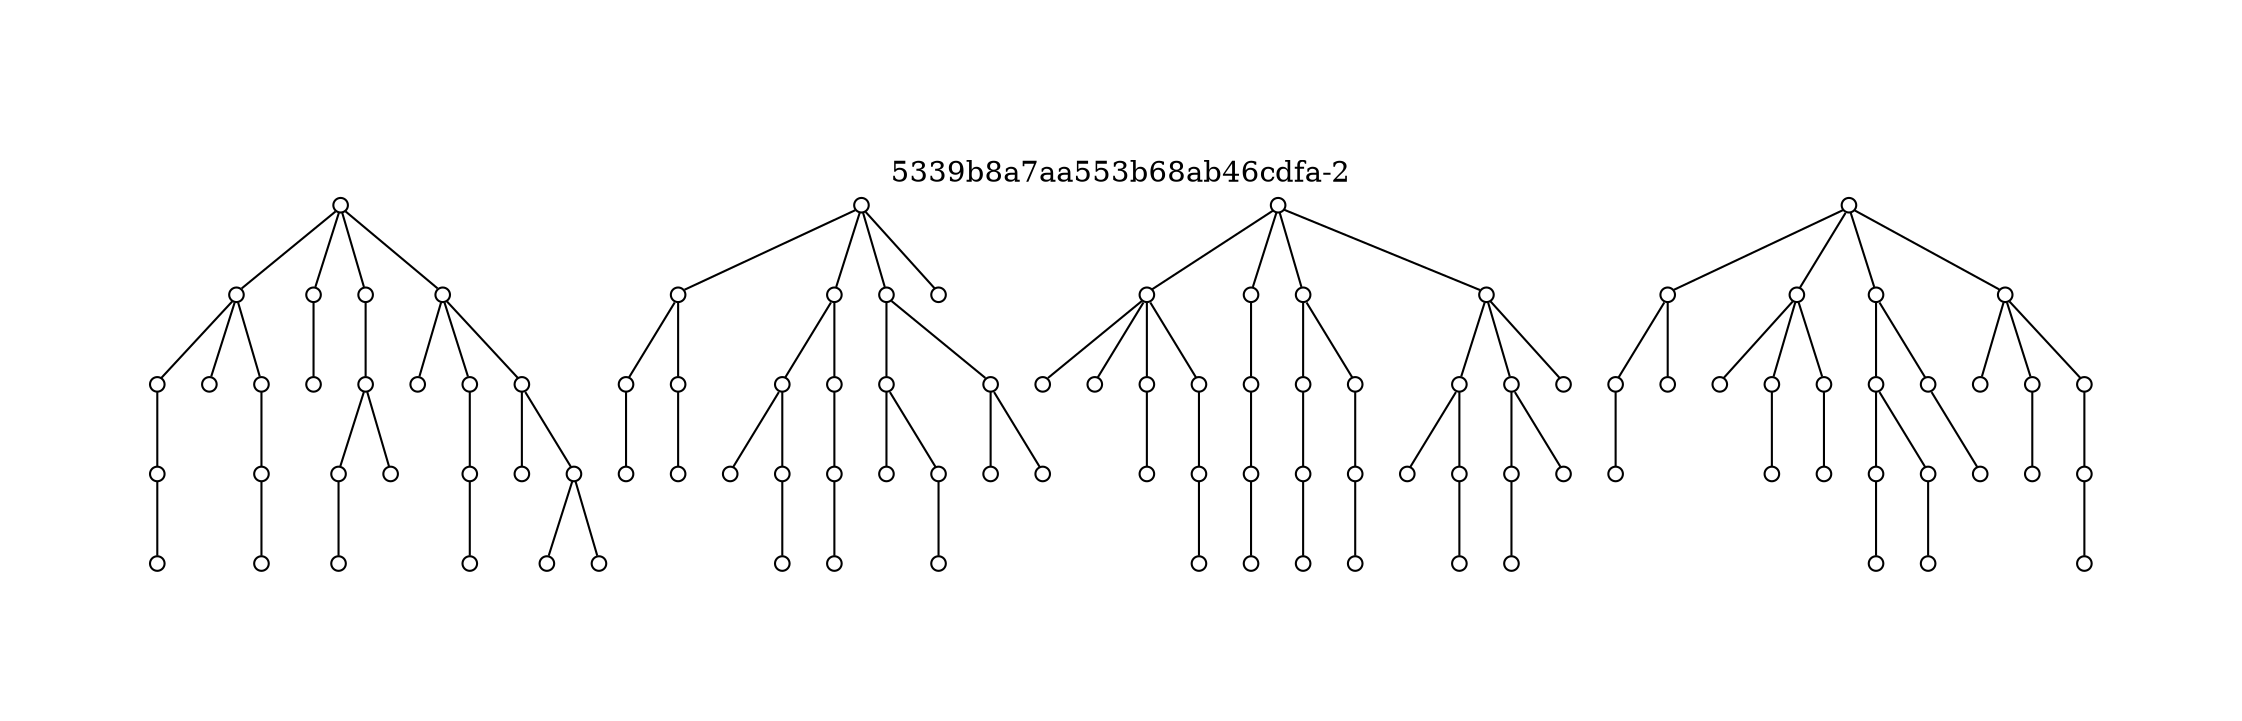 strict graph "5339b8a7aa553b68ab46cdfa-2" {
labelloc=t;
ratio=auto;
pad="1.0";
label="5339b8a7aa553b68ab46cdfa-2";
node [fixedsize=true, width="0.1", shape=circle, height="0.1", label=""];
0;
1;
2;
3;
4;
5;
6;
8;
11;
16;
18;
19;
20;
24;
33;
67;
68;
79;
81;
84;
100;
135;
269;
319;
338;
340;
341;
342;
343;
344;
345;
346;
349;
350;
353;
355;
356;
365;
376;
379;
381;
392;
399;
401;
403;
405;
503;
547;
584;
682;
683;
684;
685;
686;
687;
688;
689;
690;
693;
697;
698;
699;
700;
701;
714;
717;
730;
743;
747;
753;
754;
755;
756;
826;
878;
929;
943;
971;
976;
1023;
1024;
1025;
1026;
1027;
1030;
1031;
1032;
1033;
1034;
1037;
1038;
1040;
1041;
1043;
1052;
1064;
1070;
1081;
1082;
1085;
1098;
1106;
1259;
1262;
1358;
0 -- 1;
0 -- 2;
1 -- 5;
2 -- 11;
0 -- 3;
3 -- 16;
4 -- 19;
0 -- 4;
4 -- 18;
1 -- 6;
1 -- 8;
8 -- 33;
19 -- 79;
20 -- 81;
4 -- 20;
20 -- 84;
24 -- 100;
5 -- 24;
16 -- 67;
16 -- 68;
84 -- 340;
84 -- 338;
33 -- 135;
67 -- 269;
79 -- 319;
341 -- 342;
342 -- 349;
343 -- 353;
341 -- 343;
343 -- 350;
344 -- 356;
344 -- 355;
341 -- 344;
341 -- 345;
346 -- 365;
342 -- 346;
349 -- 376;
350 -- 379;
381 -- 503;
350 -- 381;
353 -- 392;
392 -- 547;
355 -- 399;
355 -- 401;
356 -- 403;
356 -- 405;
401 -- 584;
682 -- 683;
682 -- 684;
682 -- 685;
682 -- 686;
683 -- 687;
683 -- 688;
683 -- 689;
690 -- 717;
683 -- 690;
684 -- 693;
693 -- 730;
685 -- 697;
697 -- 743;
685 -- 698;
698 -- 747;
699 -- 753;
686 -- 699;
699 -- 754;
686 -- 700;
700 -- 756;
700 -- 755;
686 -- 701;
689 -- 714;
717 -- 826;
730 -- 878;
747 -- 943;
743 -- 929;
754 -- 971;
755 -- 976;
1023 -- 1024;
1025 -- 1032;
1025 -- 1033;
1025 -- 1034;
1023 -- 1025;
1026 -- 1037;
1023 -- 1026;
1027 -- 1043;
1027 -- 1041;
1027 -- 1040;
1023 -- 1027;
1024 -- 1030;
1030 -- 1052;
1024 -- 1031;
1026 -- 1038;
1033 -- 1064;
1034 -- 1070;
1037 -- 1081;
1081 -- 1259;
1037 -- 1082;
1038 -- 1085;
1041 -- 1098;
1043 -- 1106;
1082 -- 1262;
1106 -- 1358;
}
